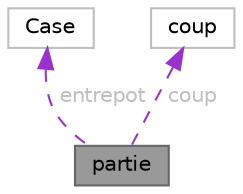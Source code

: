 digraph "partie"
{
 // LATEX_PDF_SIZE
  bgcolor="transparent";
  edge [fontname=Helvetica,fontsize=10,labelfontname=Helvetica,labelfontsize=10];
  node [fontname=Helvetica,fontsize=10,shape=box,height=0.2,width=0.4];
  Node1 [id="Node000001",label="partie",height=0.2,width=0.4,color="gray40", fillcolor="grey60", style="filled", fontcolor="black",tooltip=" "];
  Node2 -> Node1 [id="edge3_Node000001_Node000002",dir="back",color="darkorchid3",style="dashed",tooltip=" ",label=" entrepot",fontcolor="grey" ];
  Node2 [id="Node000002",label="Case",height=0.2,width=0.4,color="grey75", fillcolor="white", style="filled",URL="$structCase.html",tooltip=" "];
  Node3 -> Node1 [id="edge4_Node000001_Node000003",dir="back",color="darkorchid3",style="dashed",tooltip=" ",label=" coup",fontcolor="grey" ];
  Node3 [id="Node000003",label="coup",height=0.2,width=0.4,color="grey75", fillcolor="white", style="filled",URL="$structcoup.html",tooltip=" "];
}
